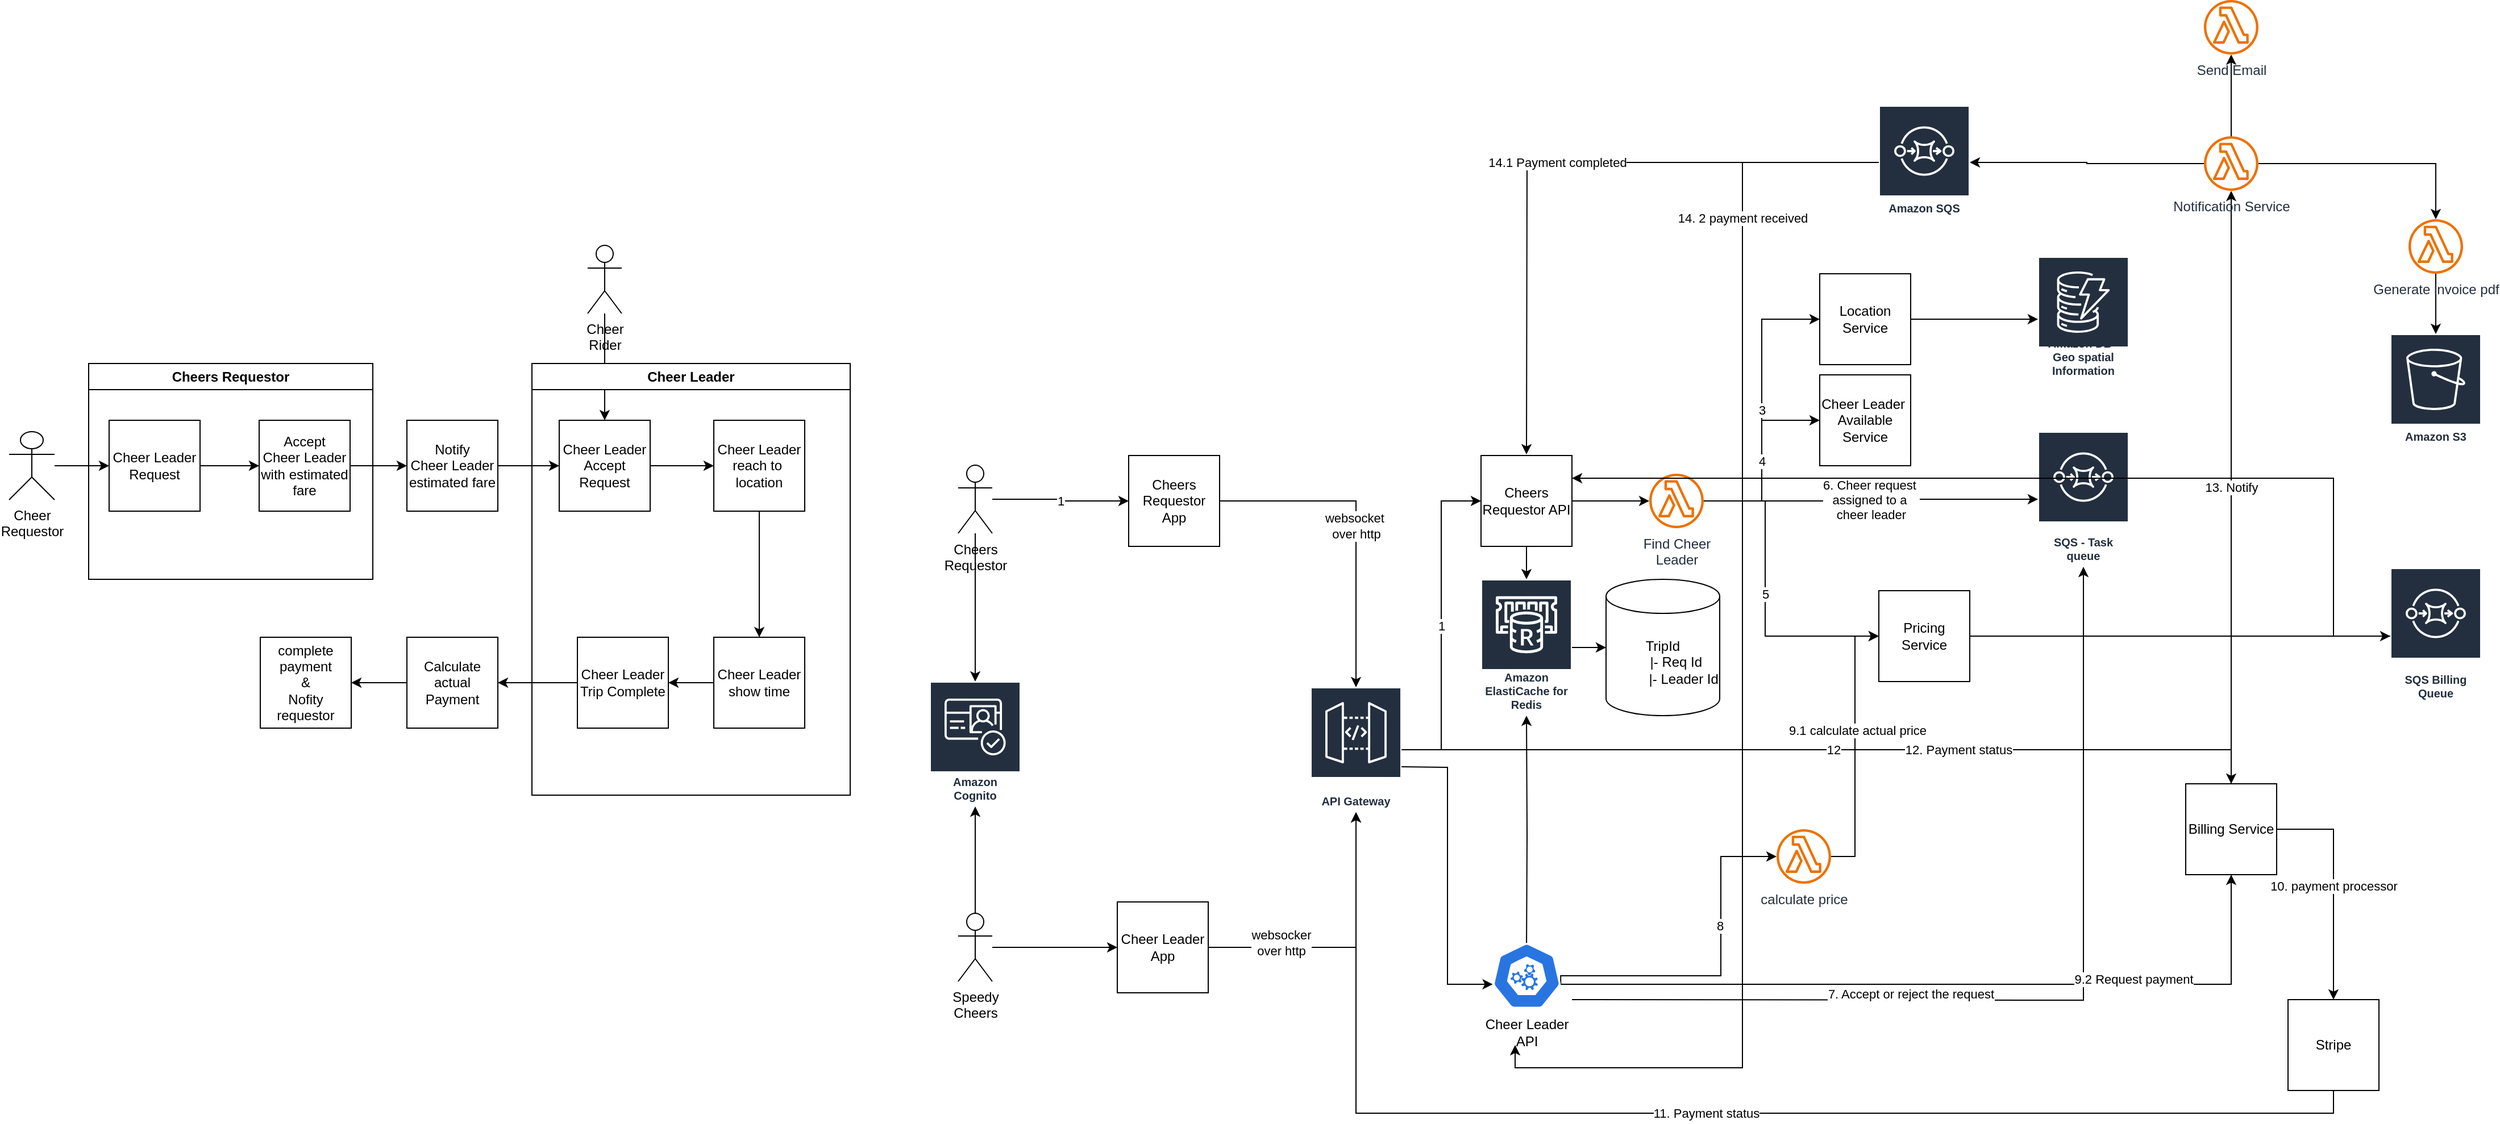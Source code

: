 <mxfile version="24.0.4" type="device">
  <diagram name="Page-1" id="gSV5Xs1L_pmgMZNN862s">
    <mxGraphModel dx="1464" dy="1196" grid="1" gridSize="10" guides="1" tooltips="1" connect="1" arrows="1" fold="1" page="1" pageScale="1" pageWidth="850" pageHeight="1100" math="0" shadow="0">
      <root>
        <mxCell id="0" />
        <mxCell id="1" parent="0" />
        <mxCell id="bJrBHo3MrXm5wbYHnK7C-56" style="edgeStyle=orthogonalEdgeStyle;rounded=0;orthogonalLoop=1;jettySize=auto;html=1;entryX=0.5;entryY=0;entryDx=0;entryDy=0;" edge="1" parent="1" source="bJrBHo3MrXm5wbYHnK7C-24" target="bJrBHo3MrXm5wbYHnK7C-43">
          <mxGeometry relative="1" as="geometry" />
        </mxCell>
        <mxCell id="bJrBHo3MrXm5wbYHnK7C-24" value="Cheer&lt;div&gt;Rider&lt;/div&gt;" style="shape=umlActor;verticalLabelPosition=bottom;verticalAlign=top;html=1;outlineConnect=0;" vertex="1" parent="1">
          <mxGeometry x="1409" y="296" width="30" height="60" as="geometry" />
        </mxCell>
        <mxCell id="bJrBHo3MrXm5wbYHnK7C-41" style="edgeStyle=orthogonalEdgeStyle;rounded=0;orthogonalLoop=1;jettySize=auto;html=1;entryX=0;entryY=0.5;entryDx=0;entryDy=0;" edge="1" parent="1" source="bJrBHo3MrXm5wbYHnK7C-38" target="bJrBHo3MrXm5wbYHnK7C-39">
          <mxGeometry relative="1" as="geometry" />
        </mxCell>
        <mxCell id="bJrBHo3MrXm5wbYHnK7C-38" value="Cheer Leader Request" style="whiteSpace=wrap;html=1;aspect=fixed;" vertex="1" parent="1">
          <mxGeometry x="988" y="450" width="80" height="80" as="geometry" />
        </mxCell>
        <mxCell id="bJrBHo3MrXm5wbYHnK7C-42" style="edgeStyle=orthogonalEdgeStyle;rounded=0;orthogonalLoop=1;jettySize=auto;html=1;entryX=0;entryY=0.5;entryDx=0;entryDy=0;" edge="1" parent="1" source="bJrBHo3MrXm5wbYHnK7C-39" target="bJrBHo3MrXm5wbYHnK7C-40">
          <mxGeometry relative="1" as="geometry" />
        </mxCell>
        <mxCell id="bJrBHo3MrXm5wbYHnK7C-39" value="Accept&lt;div&gt;Cheer Leader with estimated fare&lt;/div&gt;" style="whiteSpace=wrap;html=1;aspect=fixed;" vertex="1" parent="1">
          <mxGeometry x="1120" y="450" width="80" height="80" as="geometry" />
        </mxCell>
        <mxCell id="bJrBHo3MrXm5wbYHnK7C-44" style="edgeStyle=orthogonalEdgeStyle;rounded=0;orthogonalLoop=1;jettySize=auto;html=1;entryX=0;entryY=0.5;entryDx=0;entryDy=0;" edge="1" parent="1" source="bJrBHo3MrXm5wbYHnK7C-40" target="bJrBHo3MrXm5wbYHnK7C-43">
          <mxGeometry relative="1" as="geometry" />
        </mxCell>
        <mxCell id="bJrBHo3MrXm5wbYHnK7C-40" value="Notify&lt;div&gt;Cheer Leader&lt;/div&gt;&lt;div&gt;estimated fare&lt;/div&gt;" style="whiteSpace=wrap;html=1;aspect=fixed;" vertex="1" parent="1">
          <mxGeometry x="1250" y="450" width="80" height="80" as="geometry" />
        </mxCell>
        <mxCell id="bJrBHo3MrXm5wbYHnK7C-117" style="edgeStyle=orthogonalEdgeStyle;rounded=0;orthogonalLoop=1;jettySize=auto;html=1;entryX=0;entryY=0.5;entryDx=0;entryDy=0;" edge="1" parent="1" source="bJrBHo3MrXm5wbYHnK7C-43" target="bJrBHo3MrXm5wbYHnK7C-45">
          <mxGeometry relative="1" as="geometry" />
        </mxCell>
        <mxCell id="bJrBHo3MrXm5wbYHnK7C-43" value="Cheer Leader&lt;div&gt;Accept Request&lt;/div&gt;" style="whiteSpace=wrap;html=1;aspect=fixed;" vertex="1" parent="1">
          <mxGeometry x="1384" y="450" width="80" height="80" as="geometry" />
        </mxCell>
        <mxCell id="bJrBHo3MrXm5wbYHnK7C-48" style="edgeStyle=orthogonalEdgeStyle;rounded=0;orthogonalLoop=1;jettySize=auto;html=1;entryX=0.5;entryY=0;entryDx=0;entryDy=0;" edge="1" parent="1" source="bJrBHo3MrXm5wbYHnK7C-45" target="bJrBHo3MrXm5wbYHnK7C-46">
          <mxGeometry relative="1" as="geometry" />
        </mxCell>
        <mxCell id="bJrBHo3MrXm5wbYHnK7C-45" value="Cheer Leader&lt;div&gt;reach to&amp;nbsp;&lt;/div&gt;&lt;div&gt;location&lt;/div&gt;" style="whiteSpace=wrap;html=1;aspect=fixed;" vertex="1" parent="1">
          <mxGeometry x="1520" y="450" width="80" height="80" as="geometry" />
        </mxCell>
        <mxCell id="bJrBHo3MrXm5wbYHnK7C-58" style="edgeStyle=orthogonalEdgeStyle;rounded=0;orthogonalLoop=1;jettySize=auto;html=1;entryX=1;entryY=0.5;entryDx=0;entryDy=0;" edge="1" parent="1" source="bJrBHo3MrXm5wbYHnK7C-46" target="bJrBHo3MrXm5wbYHnK7C-57">
          <mxGeometry relative="1" as="geometry" />
        </mxCell>
        <mxCell id="bJrBHo3MrXm5wbYHnK7C-46" value="Cheer Leader show time" style="whiteSpace=wrap;html=1;aspect=fixed;" vertex="1" parent="1">
          <mxGeometry x="1520" y="641" width="80" height="80" as="geometry" />
        </mxCell>
        <mxCell id="bJrBHo3MrXm5wbYHnK7C-121" style="edgeStyle=orthogonalEdgeStyle;rounded=0;orthogonalLoop=1;jettySize=auto;html=1;" edge="1" parent="1" source="bJrBHo3MrXm5wbYHnK7C-49" target="bJrBHo3MrXm5wbYHnK7C-120">
          <mxGeometry relative="1" as="geometry" />
        </mxCell>
        <mxCell id="bJrBHo3MrXm5wbYHnK7C-49" value="Calculate actual&lt;div&gt;Payment&lt;/div&gt;" style="whiteSpace=wrap;html=1;aspect=fixed;" vertex="1" parent="1">
          <mxGeometry x="1250" y="641" width="80" height="80" as="geometry" />
        </mxCell>
        <mxCell id="bJrBHo3MrXm5wbYHnK7C-51" value="Cheers Requestor" style="swimlane;whiteSpace=wrap;html=1;" vertex="1" parent="1">
          <mxGeometry x="970" y="400" width="250" height="190" as="geometry" />
        </mxCell>
        <mxCell id="bJrBHo3MrXm5wbYHnK7C-52" value="Cheer Leader" style="swimlane;whiteSpace=wrap;html=1;" vertex="1" parent="1">
          <mxGeometry x="1360" y="400" width="280" height="380" as="geometry" />
        </mxCell>
        <mxCell id="bJrBHo3MrXm5wbYHnK7C-57" value="Cheer Leader&lt;div&gt;Trip Complete&lt;/div&gt;" style="whiteSpace=wrap;html=1;aspect=fixed;" vertex="1" parent="bJrBHo3MrXm5wbYHnK7C-52">
          <mxGeometry x="40" y="241" width="80" height="80" as="geometry" />
        </mxCell>
        <mxCell id="bJrBHo3MrXm5wbYHnK7C-55" style="edgeStyle=orthogonalEdgeStyle;rounded=0;orthogonalLoop=1;jettySize=auto;html=1;entryX=0;entryY=0.5;entryDx=0;entryDy=0;" edge="1" parent="1" source="bJrBHo3MrXm5wbYHnK7C-54" target="bJrBHo3MrXm5wbYHnK7C-38">
          <mxGeometry relative="1" as="geometry" />
        </mxCell>
        <mxCell id="bJrBHo3MrXm5wbYHnK7C-54" value="Cheer&lt;div&gt;Requestor&lt;/div&gt;" style="shape=umlActor;verticalLabelPosition=bottom;verticalAlign=top;html=1;outlineConnect=0;" vertex="1" parent="1">
          <mxGeometry x="900" y="460" width="40" height="60" as="geometry" />
        </mxCell>
        <mxCell id="bJrBHo3MrXm5wbYHnK7C-59" style="edgeStyle=orthogonalEdgeStyle;rounded=0;orthogonalLoop=1;jettySize=auto;html=1;entryX=1;entryY=0.5;entryDx=0;entryDy=0;" edge="1" parent="1" source="bJrBHo3MrXm5wbYHnK7C-57" target="bJrBHo3MrXm5wbYHnK7C-49">
          <mxGeometry relative="1" as="geometry" />
        </mxCell>
        <mxCell id="bJrBHo3MrXm5wbYHnK7C-125" value="websocket&amp;nbsp;&lt;div&gt;over http&lt;/div&gt;" style="edgeStyle=orthogonalEdgeStyle;rounded=0;orthogonalLoop=1;jettySize=auto;html=1;" edge="1" parent="1" source="bJrBHo3MrXm5wbYHnK7C-83" target="bJrBHo3MrXm5wbYHnK7C-122">
          <mxGeometry relative="1" as="geometry" />
        </mxCell>
        <mxCell id="bJrBHo3MrXm5wbYHnK7C-83" value="Cheers&lt;div&gt;Requestor&lt;/div&gt;&lt;div&gt;App&lt;/div&gt;" style="whiteSpace=wrap;html=1;aspect=fixed;" vertex="1" parent="1">
          <mxGeometry x="1885" y="481" width="80" height="80" as="geometry" />
        </mxCell>
        <mxCell id="bJrBHo3MrXm5wbYHnK7C-152" style="edgeStyle=orthogonalEdgeStyle;rounded=0;orthogonalLoop=1;jettySize=auto;html=1;entryX=0;entryY=0.5;entryDx=0;entryDy=0;" edge="1" parent="1" source="bJrBHo3MrXm5wbYHnK7C-85" target="bJrBHo3MrXm5wbYHnK7C-150">
          <mxGeometry relative="1" as="geometry" />
        </mxCell>
        <mxCell id="bJrBHo3MrXm5wbYHnK7C-208" style="edgeStyle=orthogonalEdgeStyle;rounded=0;orthogonalLoop=1;jettySize=auto;html=1;" edge="1" parent="1" source="bJrBHo3MrXm5wbYHnK7C-85" target="bJrBHo3MrXm5wbYHnK7C-207">
          <mxGeometry relative="1" as="geometry" />
        </mxCell>
        <mxCell id="bJrBHo3MrXm5wbYHnK7C-85" value="Speedy&lt;div&gt;Cheers&lt;/div&gt;&lt;div&gt;&lt;br&gt;&lt;/div&gt;" style="shape=umlActor;verticalLabelPosition=bottom;verticalAlign=top;html=1;outlineConnect=0;" vertex="1" parent="1">
          <mxGeometry x="1735" y="884" width="30" height="60" as="geometry" />
        </mxCell>
        <mxCell id="bJrBHo3MrXm5wbYHnK7C-132" value="1" style="edgeStyle=orthogonalEdgeStyle;rounded=0;orthogonalLoop=1;jettySize=auto;html=1;entryX=0;entryY=0.5;entryDx=0;entryDy=0;" edge="1" parent="1" source="bJrBHo3MrXm5wbYHnK7C-87" target="bJrBHo3MrXm5wbYHnK7C-83">
          <mxGeometry relative="1" as="geometry" />
        </mxCell>
        <mxCell id="bJrBHo3MrXm5wbYHnK7C-209" style="edgeStyle=orthogonalEdgeStyle;rounded=0;orthogonalLoop=1;jettySize=auto;html=1;" edge="1" parent="1" source="bJrBHo3MrXm5wbYHnK7C-87" target="bJrBHo3MrXm5wbYHnK7C-207">
          <mxGeometry relative="1" as="geometry" />
        </mxCell>
        <mxCell id="bJrBHo3MrXm5wbYHnK7C-87" value="Cheers&lt;div&gt;Requestor&lt;/div&gt;" style="shape=umlActor;verticalLabelPosition=bottom;verticalAlign=top;html=1;outlineConnect=0;" vertex="1" parent="1">
          <mxGeometry x="1735" y="489.5" width="30" height="60" as="geometry" />
        </mxCell>
        <mxCell id="bJrBHo3MrXm5wbYHnK7C-141" style="edgeStyle=orthogonalEdgeStyle;rounded=0;orthogonalLoop=1;jettySize=auto;html=1;" edge="1" parent="1" source="bJrBHo3MrXm5wbYHnK7C-92" target="bJrBHo3MrXm5wbYHnK7C-140">
          <mxGeometry relative="1" as="geometry" />
        </mxCell>
        <mxCell id="bJrBHo3MrXm5wbYHnK7C-92" value="Location&lt;div&gt;Service&lt;/div&gt;" style="whiteSpace=wrap;html=1;aspect=fixed;" vertex="1" parent="1">
          <mxGeometry x="2493" y="321" width="80" height="80" as="geometry" />
        </mxCell>
        <mxCell id="bJrBHo3MrXm5wbYHnK7C-176" value="10. payment processor" style="edgeStyle=orthogonalEdgeStyle;rounded=0;orthogonalLoop=1;jettySize=auto;html=1;entryX=0.5;entryY=0;entryDx=0;entryDy=0;" edge="1" parent="1" source="bJrBHo3MrXm5wbYHnK7C-93" target="bJrBHo3MrXm5wbYHnK7C-175">
          <mxGeometry relative="1" as="geometry" />
        </mxCell>
        <mxCell id="bJrBHo3MrXm5wbYHnK7C-188" value="13. Notify" style="edgeStyle=orthogonalEdgeStyle;rounded=0;orthogonalLoop=1;jettySize=auto;html=1;" edge="1" parent="1" source="bJrBHo3MrXm5wbYHnK7C-93" target="bJrBHo3MrXm5wbYHnK7C-189">
          <mxGeometry relative="1" as="geometry">
            <mxPoint x="2855" y="360" as="targetPoint" />
          </mxGeometry>
        </mxCell>
        <mxCell id="bJrBHo3MrXm5wbYHnK7C-93" value="Billing Service" style="whiteSpace=wrap;html=1;aspect=fixed;" vertex="1" parent="1">
          <mxGeometry x="2815" y="770" width="80" height="80" as="geometry" />
        </mxCell>
        <mxCell id="bJrBHo3MrXm5wbYHnK7C-213" style="edgeStyle=orthogonalEdgeStyle;rounded=0;orthogonalLoop=1;jettySize=auto;html=1;" edge="1" parent="1" source="bJrBHo3MrXm5wbYHnK7C-94" target="bJrBHo3MrXm5wbYHnK7C-212">
          <mxGeometry relative="1" as="geometry" />
        </mxCell>
        <mxCell id="bJrBHo3MrXm5wbYHnK7C-94" value="Pricing&lt;div&gt;Service&lt;/div&gt;" style="whiteSpace=wrap;html=1;aspect=fixed;" vertex="1" parent="1">
          <mxGeometry x="2545" y="600" width="80" height="80" as="geometry" />
        </mxCell>
        <mxCell id="bJrBHo3MrXm5wbYHnK7C-96" value="Cheer Leader&amp;nbsp;&lt;div&gt;Available Service&lt;/div&gt;" style="whiteSpace=wrap;html=1;aspect=fixed;" vertex="1" parent="1">
          <mxGeometry x="2493" y="410" width="80" height="80" as="geometry" />
        </mxCell>
        <mxCell id="bJrBHo3MrXm5wbYHnK7C-120" value="complete payment&lt;div&gt;&amp;amp;&lt;/div&gt;&lt;div&gt;Nofity requestor&lt;/div&gt;" style="whiteSpace=wrap;html=1;aspect=fixed;" vertex="1" parent="1">
          <mxGeometry x="1121" y="641" width="80" height="80" as="geometry" />
        </mxCell>
        <mxCell id="bJrBHo3MrXm5wbYHnK7C-145" value="1" style="edgeStyle=orthogonalEdgeStyle;rounded=0;orthogonalLoop=1;jettySize=auto;html=1;entryX=0;entryY=0.5;entryDx=0;entryDy=0;" edge="1" parent="1" source="bJrBHo3MrXm5wbYHnK7C-122" target="bJrBHo3MrXm5wbYHnK7C-144">
          <mxGeometry relative="1" as="geometry" />
        </mxCell>
        <mxCell id="bJrBHo3MrXm5wbYHnK7C-182" value="12" style="edgeStyle=orthogonalEdgeStyle;rounded=0;orthogonalLoop=1;jettySize=auto;html=1;entryX=0.5;entryY=0;entryDx=0;entryDy=0;" edge="1" parent="1" source="bJrBHo3MrXm5wbYHnK7C-122" target="bJrBHo3MrXm5wbYHnK7C-93">
          <mxGeometry relative="1" as="geometry" />
        </mxCell>
        <mxCell id="bJrBHo3MrXm5wbYHnK7C-186" value="12. Payment status" style="edgeLabel;html=1;align=center;verticalAlign=middle;resizable=0;points=[];" vertex="1" connectable="0" parent="bJrBHo3MrXm5wbYHnK7C-182">
          <mxGeometry x="0.082" y="-1" relative="1" as="geometry">
            <mxPoint x="79" y="-1" as="offset" />
          </mxGeometry>
        </mxCell>
        <mxCell id="bJrBHo3MrXm5wbYHnK7C-122" value="API Gateway" style="sketch=0;outlineConnect=0;fontColor=#232F3E;gradientColor=none;strokeColor=#ffffff;fillColor=#232F3E;dashed=0;verticalLabelPosition=middle;verticalAlign=bottom;align=center;html=1;whiteSpace=wrap;fontSize=10;fontStyle=1;spacing=3;shape=mxgraph.aws4.productIcon;prIcon=mxgraph.aws4.api_gateway;" vertex="1" parent="1">
          <mxGeometry x="2045" y="685" width="80" height="110" as="geometry" />
        </mxCell>
        <mxCell id="bJrBHo3MrXm5wbYHnK7C-137" value="3" style="edgeStyle=orthogonalEdgeStyle;rounded=0;orthogonalLoop=1;jettySize=auto;html=1;entryX=0;entryY=0.5;entryDx=0;entryDy=0;" edge="1" parent="1" source="bJrBHo3MrXm5wbYHnK7C-134" target="bJrBHo3MrXm5wbYHnK7C-92">
          <mxGeometry relative="1" as="geometry" />
        </mxCell>
        <mxCell id="bJrBHo3MrXm5wbYHnK7C-138" value="4" style="edgeStyle=orthogonalEdgeStyle;rounded=0;orthogonalLoop=1;jettySize=auto;html=1;entryX=0;entryY=0.5;entryDx=0;entryDy=0;" edge="1" parent="1" source="bJrBHo3MrXm5wbYHnK7C-134" target="bJrBHo3MrXm5wbYHnK7C-96">
          <mxGeometry relative="1" as="geometry" />
        </mxCell>
        <mxCell id="bJrBHo3MrXm5wbYHnK7C-165" value="5" style="edgeStyle=orthogonalEdgeStyle;rounded=0;orthogonalLoop=1;jettySize=auto;html=1;entryX=0;entryY=0.5;entryDx=0;entryDy=0;" edge="1" parent="1" source="bJrBHo3MrXm5wbYHnK7C-134" target="bJrBHo3MrXm5wbYHnK7C-94">
          <mxGeometry relative="1" as="geometry">
            <Array as="points">
              <mxPoint x="2445" y="521" />
              <mxPoint x="2445" y="640" />
            </Array>
          </mxGeometry>
        </mxCell>
        <mxCell id="bJrBHo3MrXm5wbYHnK7C-134" value="Find Cheer&lt;div&gt;Leader&lt;/div&gt;" style="sketch=0;outlineConnect=0;fontColor=#232F3E;gradientColor=none;fillColor=#ED7100;strokeColor=none;dashed=0;verticalLabelPosition=bottom;verticalAlign=top;align=center;html=1;fontSize=12;fontStyle=0;aspect=fixed;pointerEvents=1;shape=mxgraph.aws4.lambda_function;" vertex="1" parent="1">
          <mxGeometry x="2343" y="497" width="48" height="48" as="geometry" />
        </mxCell>
        <mxCell id="bJrBHo3MrXm5wbYHnK7C-140" value="Amazon DB - Geo spatial Information" style="sketch=0;outlineConnect=0;fontColor=#232F3E;gradientColor=none;strokeColor=#ffffff;fillColor=#232F3E;dashed=0;verticalLabelPosition=middle;verticalAlign=bottom;align=center;html=1;whiteSpace=wrap;fontSize=10;fontStyle=1;spacing=3;shape=mxgraph.aws4.productIcon;prIcon=mxgraph.aws4.dynamodb;" vertex="1" parent="1">
          <mxGeometry x="2685" y="306" width="80" height="110" as="geometry" />
        </mxCell>
        <mxCell id="bJrBHo3MrXm5wbYHnK7C-148" value="6. Cheer request&amp;nbsp;&lt;div&gt;assigned to a&amp;nbsp;&lt;/div&gt;&lt;div&gt;cheer leader&lt;/div&gt;" style="edgeStyle=orthogonalEdgeStyle;rounded=0;orthogonalLoop=1;jettySize=auto;html=1;" edge="1" parent="1" source="bJrBHo3MrXm5wbYHnK7C-134" target="bJrBHo3MrXm5wbYHnK7C-143">
          <mxGeometry relative="1" as="geometry">
            <mxPoint x="2573" y="521" as="sourcePoint" />
          </mxGeometry>
        </mxCell>
        <mxCell id="bJrBHo3MrXm5wbYHnK7C-143" value="SQS - Task queue" style="sketch=0;outlineConnect=0;fontColor=#232F3E;gradientColor=none;strokeColor=#ffffff;fillColor=#232F3E;dashed=0;verticalLabelPosition=middle;verticalAlign=bottom;align=center;html=1;whiteSpace=wrap;fontSize=10;fontStyle=1;spacing=3;shape=mxgraph.aws4.productIcon;prIcon=mxgraph.aws4.sqs;" vertex="1" parent="1">
          <mxGeometry x="2685" y="460" width="80" height="119" as="geometry" />
        </mxCell>
        <mxCell id="bJrBHo3MrXm5wbYHnK7C-201" style="edgeStyle=orthogonalEdgeStyle;rounded=0;orthogonalLoop=1;jettySize=auto;html=1;" edge="1" parent="1" source="bJrBHo3MrXm5wbYHnK7C-144" target="bJrBHo3MrXm5wbYHnK7C-134">
          <mxGeometry relative="1" as="geometry" />
        </mxCell>
        <mxCell id="bJrBHo3MrXm5wbYHnK7C-144" value="Cheers&lt;div&gt;Requestor API&lt;/div&gt;" style="whiteSpace=wrap;html=1;aspect=fixed;" vertex="1" parent="1">
          <mxGeometry x="2195" y="481" width="80" height="80" as="geometry" />
        </mxCell>
        <mxCell id="bJrBHo3MrXm5wbYHnK7C-154" value="websocker&lt;div&gt;over http&lt;/div&gt;" style="edgeStyle=orthogonalEdgeStyle;rounded=0;orthogonalLoop=1;jettySize=auto;html=1;" edge="1" parent="1" source="bJrBHo3MrXm5wbYHnK7C-150" target="bJrBHo3MrXm5wbYHnK7C-122">
          <mxGeometry x="-0.488" y="4" relative="1" as="geometry">
            <mxPoint x="2085" y="810" as="targetPoint" />
            <mxPoint as="offset" />
          </mxGeometry>
        </mxCell>
        <mxCell id="bJrBHo3MrXm5wbYHnK7C-150" value="Cheer Leader App" style="whiteSpace=wrap;html=1;aspect=fixed;" vertex="1" parent="1">
          <mxGeometry x="1875" y="874" width="80" height="80" as="geometry" />
        </mxCell>
        <mxCell id="bJrBHo3MrXm5wbYHnK7C-163" style="edgeStyle=orthogonalEdgeStyle;rounded=0;orthogonalLoop=1;jettySize=auto;html=1;entryX=0.005;entryY=0.63;entryDx=0;entryDy=0;entryPerimeter=0;" edge="1" parent="1" target="bJrBHo3MrXm5wbYHnK7C-216">
          <mxGeometry relative="1" as="geometry">
            <mxPoint x="2125" y="755" as="sourcePoint" />
            <mxPoint x="2195" y="960" as="targetPoint" />
          </mxGeometry>
        </mxCell>
        <mxCell id="bJrBHo3MrXm5wbYHnK7C-164" value="7. Accept or reject the request" style="edgeStyle=orthogonalEdgeStyle;rounded=0;orthogonalLoop=1;jettySize=auto;html=1;" edge="1" parent="1" target="bJrBHo3MrXm5wbYHnK7C-143">
          <mxGeometry x="-0.284" y="5" relative="1" as="geometry">
            <mxPoint x="2275" y="960" as="sourcePoint" />
            <mxPoint as="offset" />
          </mxGeometry>
        </mxCell>
        <mxCell id="bJrBHo3MrXm5wbYHnK7C-173" value="8" style="edgeStyle=orthogonalEdgeStyle;rounded=0;orthogonalLoop=1;jettySize=auto;html=1;exitX=0.995;exitY=0.63;exitDx=0;exitDy=0;exitPerimeter=0;" edge="1" parent="1" source="bJrBHo3MrXm5wbYHnK7C-216" target="bJrBHo3MrXm5wbYHnK7C-172">
          <mxGeometry x="0.274" y="1" relative="1" as="geometry">
            <mxPoint x="2275" y="940" as="sourcePoint" />
            <mxPoint x="2405" y="920" as="targetPoint" />
            <Array as="points">
              <mxPoint x="2265" y="939" />
              <mxPoint x="2406" y="939" />
              <mxPoint x="2406" y="834" />
            </Array>
            <mxPoint as="offset" />
          </mxGeometry>
        </mxCell>
        <mxCell id="bJrBHo3MrXm5wbYHnK7C-167" value="TripId&lt;div&gt;&amp;nbsp; &amp;nbsp; &amp;nbsp; &amp;nbsp;|- Req Id&lt;/div&gt;&lt;div&gt;&amp;nbsp; &amp;nbsp; &amp;nbsp; &amp;nbsp; &amp;nbsp; &amp;nbsp;|- Leader Id&lt;/div&gt;" style="shape=cylinder3;whiteSpace=wrap;html=1;boundedLbl=1;backgroundOutline=1;size=15;" vertex="1" parent="1">
          <mxGeometry x="2305" y="590" width="100" height="120" as="geometry" />
        </mxCell>
        <mxCell id="bJrBHo3MrXm5wbYHnK7C-168" style="edgeStyle=orthogonalEdgeStyle;rounded=0;orthogonalLoop=1;jettySize=auto;html=1;" edge="1" parent="1" source="bJrBHo3MrXm5wbYHnK7C-144" target="bJrBHo3MrXm5wbYHnK7C-203">
          <mxGeometry relative="1" as="geometry" />
        </mxCell>
        <mxCell id="bJrBHo3MrXm5wbYHnK7C-171" style="edgeStyle=orthogonalEdgeStyle;rounded=0;orthogonalLoop=1;jettySize=auto;html=1;exitX=0.5;exitY=0;exitDx=0;exitDy=0;" edge="1" parent="1" target="bJrBHo3MrXm5wbYHnK7C-203">
          <mxGeometry relative="1" as="geometry">
            <mxPoint x="2235" y="920" as="sourcePoint" />
            <mxPoint x="2265" y="360" as="targetPoint" />
          </mxGeometry>
        </mxCell>
        <mxCell id="bJrBHo3MrXm5wbYHnK7C-183" style="edgeStyle=orthogonalEdgeStyle;rounded=0;orthogonalLoop=1;jettySize=auto;html=1;entryX=0;entryY=0.5;entryDx=0;entryDy=0;" edge="1" parent="1" source="bJrBHo3MrXm5wbYHnK7C-172" target="bJrBHo3MrXm5wbYHnK7C-94">
          <mxGeometry relative="1" as="geometry" />
        </mxCell>
        <mxCell id="bJrBHo3MrXm5wbYHnK7C-184" value="9.1 calculate actual price" style="edgeLabel;html=1;align=center;verticalAlign=middle;resizable=0;points=[];" vertex="1" connectable="0" parent="bJrBHo3MrXm5wbYHnK7C-183">
          <mxGeometry x="0.118" y="-2" relative="1" as="geometry">
            <mxPoint as="offset" />
          </mxGeometry>
        </mxCell>
        <mxCell id="bJrBHo3MrXm5wbYHnK7C-172" value="&lt;span style=&quot;background-color: initial;&quot;&gt;calculate price&lt;/span&gt;" style="sketch=0;outlineConnect=0;fontColor=#232F3E;gradientColor=none;fillColor=#ED7100;strokeColor=none;dashed=0;verticalLabelPosition=bottom;verticalAlign=top;align=center;html=1;fontSize=12;fontStyle=0;aspect=fixed;pointerEvents=1;shape=mxgraph.aws4.lambda_function;" vertex="1" parent="1">
          <mxGeometry x="2455" y="810" width="48" height="48" as="geometry" />
        </mxCell>
        <mxCell id="bJrBHo3MrXm5wbYHnK7C-180" value="11. Payment status" style="edgeStyle=orthogonalEdgeStyle;rounded=0;orthogonalLoop=1;jettySize=auto;html=1;exitX=0.5;exitY=1;exitDx=0;exitDy=0;" edge="1" parent="1" source="bJrBHo3MrXm5wbYHnK7C-175" target="bJrBHo3MrXm5wbYHnK7C-122">
          <mxGeometry relative="1" as="geometry">
            <mxPoint x="2085" y="810" as="targetPoint" />
          </mxGeometry>
        </mxCell>
        <mxCell id="bJrBHo3MrXm5wbYHnK7C-175" value="Stripe" style="whiteSpace=wrap;html=1;aspect=fixed;" vertex="1" parent="1">
          <mxGeometry x="2905" y="960" width="80" height="80" as="geometry" />
        </mxCell>
        <mxCell id="bJrBHo3MrXm5wbYHnK7C-185" value="9.2 Request payment" style="edgeStyle=orthogonalEdgeStyle;rounded=0;orthogonalLoop=1;jettySize=auto;html=1;entryX=0.5;entryY=1;entryDx=0;entryDy=0;exitX=0.995;exitY=0.63;exitDx=0;exitDy=0;exitPerimeter=0;" edge="1" parent="1" source="bJrBHo3MrXm5wbYHnK7C-216" target="bJrBHo3MrXm5wbYHnK7C-93">
          <mxGeometry x="0.469" y="5" relative="1" as="geometry">
            <mxPoint x="2275" y="960" as="sourcePoint" />
            <mxPoint as="offset" />
          </mxGeometry>
        </mxCell>
        <mxCell id="bJrBHo3MrXm5wbYHnK7C-193" style="edgeStyle=orthogonalEdgeStyle;rounded=0;orthogonalLoop=1;jettySize=auto;html=1;" edge="1" parent="1" source="bJrBHo3MrXm5wbYHnK7C-189" target="bJrBHo3MrXm5wbYHnK7C-192">
          <mxGeometry relative="1" as="geometry" />
        </mxCell>
        <mxCell id="bJrBHo3MrXm5wbYHnK7C-197" style="edgeStyle=orthogonalEdgeStyle;rounded=0;orthogonalLoop=1;jettySize=auto;html=1;" edge="1" parent="1" source="bJrBHo3MrXm5wbYHnK7C-189" target="bJrBHo3MrXm5wbYHnK7C-196">
          <mxGeometry relative="1" as="geometry" />
        </mxCell>
        <mxCell id="bJrBHo3MrXm5wbYHnK7C-211" style="edgeStyle=orthogonalEdgeStyle;rounded=0;orthogonalLoop=1;jettySize=auto;html=1;" edge="1" parent="1" source="bJrBHo3MrXm5wbYHnK7C-189" target="bJrBHo3MrXm5wbYHnK7C-210">
          <mxGeometry relative="1" as="geometry" />
        </mxCell>
        <mxCell id="bJrBHo3MrXm5wbYHnK7C-189" value="Notification Service" style="sketch=0;outlineConnect=0;fontColor=#232F3E;gradientColor=none;fillColor=#ED7100;strokeColor=none;dashed=0;verticalLabelPosition=bottom;verticalAlign=top;align=center;html=1;fontSize=12;fontStyle=0;aspect=fixed;pointerEvents=1;shape=mxgraph.aws4.lambda_function;" vertex="1" parent="1">
          <mxGeometry x="2831" y="200" width="48" height="48" as="geometry" />
        </mxCell>
        <mxCell id="bJrBHo3MrXm5wbYHnK7C-190" value="Amazon S3" style="sketch=0;outlineConnect=0;fontColor=#232F3E;gradientColor=none;strokeColor=#ffffff;fillColor=#232F3E;dashed=0;verticalLabelPosition=middle;verticalAlign=bottom;align=center;html=1;whiteSpace=wrap;fontSize=10;fontStyle=1;spacing=3;shape=mxgraph.aws4.productIcon;prIcon=mxgraph.aws4.s3;" vertex="1" parent="1">
          <mxGeometry x="2995" y="374" width="80" height="100" as="geometry" />
        </mxCell>
        <mxCell id="bJrBHo3MrXm5wbYHnK7C-194" style="edgeStyle=orthogonalEdgeStyle;rounded=0;orthogonalLoop=1;jettySize=auto;html=1;" edge="1" parent="1" source="bJrBHo3MrXm5wbYHnK7C-192" target="bJrBHo3MrXm5wbYHnK7C-190">
          <mxGeometry relative="1" as="geometry" />
        </mxCell>
        <mxCell id="bJrBHo3MrXm5wbYHnK7C-192" value="Generate invoice pdf" style="sketch=0;outlineConnect=0;fontColor=#232F3E;gradientColor=none;fillColor=#ED7100;strokeColor=none;dashed=0;verticalLabelPosition=bottom;verticalAlign=top;align=center;html=1;fontSize=12;fontStyle=0;aspect=fixed;pointerEvents=1;shape=mxgraph.aws4.lambda_function;" vertex="1" parent="1">
          <mxGeometry x="3011" y="273" width="48" height="48" as="geometry" />
        </mxCell>
        <mxCell id="bJrBHo3MrXm5wbYHnK7C-198" value="14.1 Payment completed" style="edgeStyle=orthogonalEdgeStyle;rounded=0;orthogonalLoop=1;jettySize=auto;html=1;" edge="1" parent="1" source="bJrBHo3MrXm5wbYHnK7C-196">
          <mxGeometry relative="1" as="geometry">
            <mxPoint x="2235" y="480" as="targetPoint" />
          </mxGeometry>
        </mxCell>
        <mxCell id="bJrBHo3MrXm5wbYHnK7C-199" value="14. 2 payment received" style="edgeStyle=orthogonalEdgeStyle;rounded=0;orthogonalLoop=1;jettySize=auto;html=1;" edge="1" parent="1" source="bJrBHo3MrXm5wbYHnK7C-196">
          <mxGeometry x="-0.703" relative="1" as="geometry">
            <mxPoint x="2225" y="1000" as="targetPoint" />
            <Array as="points">
              <mxPoint x="2425" y="223" />
              <mxPoint x="2425" y="1020" />
              <mxPoint x="2225" y="1020" />
              <mxPoint x="2225" y="1000" />
            </Array>
            <mxPoint as="offset" />
          </mxGeometry>
        </mxCell>
        <mxCell id="bJrBHo3MrXm5wbYHnK7C-196" value="Amazon SQS" style="sketch=0;outlineConnect=0;fontColor=#232F3E;gradientColor=none;strokeColor=#ffffff;fillColor=#232F3E;dashed=0;verticalLabelPosition=middle;verticalAlign=bottom;align=center;html=1;whiteSpace=wrap;fontSize=10;fontStyle=1;spacing=3;shape=mxgraph.aws4.productIcon;prIcon=mxgraph.aws4.sqs;" vertex="1" parent="1">
          <mxGeometry x="2545" y="173" width="80" height="100" as="geometry" />
        </mxCell>
        <mxCell id="bJrBHo3MrXm5wbYHnK7C-203" value="Amazon ElastiCache for Redis" style="sketch=0;outlineConnect=0;fontColor=#232F3E;gradientColor=none;strokeColor=#ffffff;fillColor=#232F3E;dashed=0;verticalLabelPosition=middle;verticalAlign=bottom;align=center;html=1;whiteSpace=wrap;fontSize=10;fontStyle=1;spacing=3;shape=mxgraph.aws4.productIcon;prIcon=mxgraph.aws4.elasticache_for_redis;" vertex="1" parent="1">
          <mxGeometry x="2195" y="590" width="80" height="120" as="geometry" />
        </mxCell>
        <mxCell id="bJrBHo3MrXm5wbYHnK7C-204" style="edgeStyle=orthogonalEdgeStyle;rounded=0;orthogonalLoop=1;jettySize=auto;html=1;entryX=0;entryY=0.5;entryDx=0;entryDy=0;entryPerimeter=0;" edge="1" parent="1" source="bJrBHo3MrXm5wbYHnK7C-203" target="bJrBHo3MrXm5wbYHnK7C-167">
          <mxGeometry relative="1" as="geometry" />
        </mxCell>
        <mxCell id="bJrBHo3MrXm5wbYHnK7C-207" value="Amazon Cognito" style="sketch=0;outlineConnect=0;fontColor=#232F3E;gradientColor=none;strokeColor=#ffffff;fillColor=#232F3E;dashed=0;verticalLabelPosition=middle;verticalAlign=bottom;align=center;html=1;whiteSpace=wrap;fontSize=10;fontStyle=1;spacing=3;shape=mxgraph.aws4.productIcon;prIcon=mxgraph.aws4.cognito;" vertex="1" parent="1">
          <mxGeometry x="1710" y="680" width="80" height="110" as="geometry" />
        </mxCell>
        <mxCell id="bJrBHo3MrXm5wbYHnK7C-210" value="Send Email" style="sketch=0;outlineConnect=0;fontColor=#232F3E;gradientColor=none;fillColor=#ED7100;strokeColor=none;dashed=0;verticalLabelPosition=bottom;verticalAlign=top;align=center;html=1;fontSize=12;fontStyle=0;aspect=fixed;pointerEvents=1;shape=mxgraph.aws4.lambda_function;" vertex="1" parent="1">
          <mxGeometry x="2831" y="80" width="48" height="48" as="geometry" />
        </mxCell>
        <mxCell id="bJrBHo3MrXm5wbYHnK7C-215" style="edgeStyle=orthogonalEdgeStyle;rounded=0;orthogonalLoop=1;jettySize=auto;html=1;entryX=1;entryY=0.25;entryDx=0;entryDy=0;" edge="1" parent="1" source="bJrBHo3MrXm5wbYHnK7C-212" target="bJrBHo3MrXm5wbYHnK7C-144">
          <mxGeometry relative="1" as="geometry">
            <Array as="points">
              <mxPoint x="2945" y="640" />
              <mxPoint x="2945" y="501" />
            </Array>
          </mxGeometry>
        </mxCell>
        <mxCell id="bJrBHo3MrXm5wbYHnK7C-212" value="SQS Billing Queue" style="sketch=0;outlineConnect=0;fontColor=#232F3E;gradientColor=none;strokeColor=#ffffff;fillColor=#232F3E;dashed=0;verticalLabelPosition=middle;verticalAlign=bottom;align=center;html=1;whiteSpace=wrap;fontSize=10;fontStyle=1;spacing=3;shape=mxgraph.aws4.productIcon;prIcon=mxgraph.aws4.sqs;" vertex="1" parent="1">
          <mxGeometry x="2995" y="580" width="80" height="120" as="geometry" />
        </mxCell>
        <mxCell id="bJrBHo3MrXm5wbYHnK7C-216" value="&lt;div&gt;&lt;br&gt;&lt;/div&gt;&lt;div&gt;&lt;br&gt;&lt;/div&gt;&lt;div&gt;&lt;br&gt;&lt;/div&gt;&lt;div&gt;&lt;br&gt;&lt;/div&gt;&lt;div&gt;&lt;br&gt;&lt;/div&gt;&lt;div&gt;&lt;br&gt;&lt;/div&gt;&lt;div&gt;&lt;br&gt;&lt;/div&gt;&lt;div&gt;Cheer Leader&lt;/div&gt;API" style="aspect=fixed;sketch=0;html=1;dashed=0;whitespace=wrap;fillColor=#2875E2;strokeColor=#ffffff;points=[[0.005,0.63,0],[0.1,0.2,0],[0.9,0.2,0],[0.5,0,0],[0.995,0.63,0],[0.72,0.99,0],[0.5,1,0],[0.28,0.99,0]];shape=mxgraph.kubernetes.icon2;prIcon=api" vertex="1" parent="1">
          <mxGeometry x="2205" y="910" width="60.42" height="58" as="geometry" />
        </mxCell>
      </root>
    </mxGraphModel>
  </diagram>
</mxfile>
